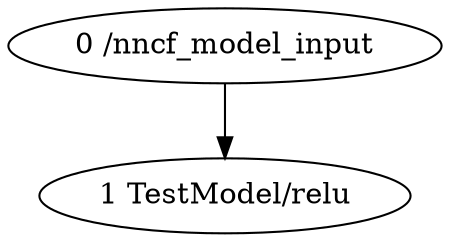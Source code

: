 strict digraph  {
"0 /nncf_model_input" [id=0, scope="", type=nncf_model_input];
"1 TestModel/relu" [id=1, scope=TestModel, type=relu];
"0 /nncf_model_input" -> "1 TestModel/relu";
}
